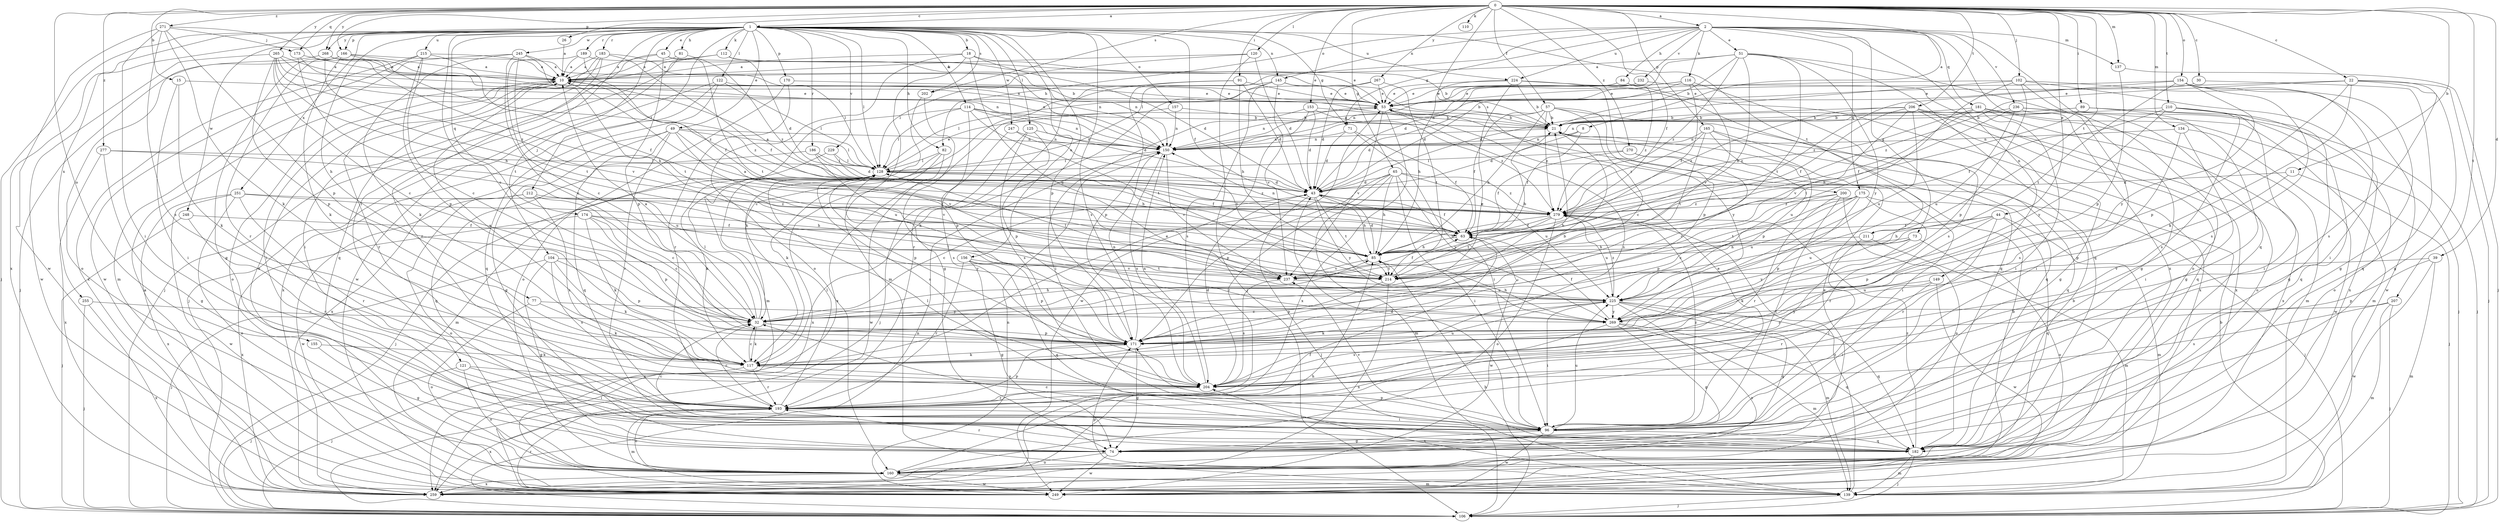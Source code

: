 strict digraph  {
0;
1;
2;
8;
10;
11;
15;
18;
21;
22;
26;
30;
32;
39;
43;
44;
45;
49;
51;
53;
57;
63;
65;
71;
73;
74;
77;
81;
82;
84;
85;
89;
91;
96;
102;
104;
106;
110;
112;
114;
116;
117;
120;
121;
122;
125;
128;
134;
137;
139;
145;
149;
150;
153;
154;
155;
156;
157;
160;
165;
166;
170;
171;
173;
174;
175;
181;
182;
183;
186;
189;
193;
200;
202;
204;
206;
207;
210;
211;
212;
214;
215;
224;
225;
229;
232;
236;
237;
245;
247;
248;
249;
251;
255;
259;
265;
267;
268;
269;
270;
271;
277;
279;
0 -> 1  [label=a];
0 -> 2  [label=a];
0 -> 8  [label=a];
0 -> 11  [label=b];
0 -> 15  [label=b];
0 -> 22  [label=c];
0 -> 26  [label=c];
0 -> 30  [label=c];
0 -> 39  [label=d];
0 -> 44  [label=e];
0 -> 57  [label=f];
0 -> 63  [label=f];
0 -> 65  [label=g];
0 -> 89  [label=i];
0 -> 91  [label=i];
0 -> 102  [label=j];
0 -> 110  [label=k];
0 -> 120  [label=l];
0 -> 134  [label=m];
0 -> 137  [label=m];
0 -> 153  [label=o];
0 -> 154  [label=o];
0 -> 155  [label=o];
0 -> 165  [label=p];
0 -> 166  [label=p];
0 -> 173  [label=q];
0 -> 200  [label=s];
0 -> 202  [label=s];
0 -> 206  [label=t];
0 -> 207  [label=t];
0 -> 210  [label=t];
0 -> 211  [label=t];
0 -> 265  [label=y];
0 -> 267  [label=y];
0 -> 268  [label=y];
0 -> 270  [label=z];
0 -> 271  [label=z];
0 -> 277  [label=z];
1 -> 18  [label=b];
1 -> 32  [label=c];
1 -> 45  [label=e];
1 -> 49  [label=e];
1 -> 63  [label=f];
1 -> 71  [label=g];
1 -> 77  [label=h];
1 -> 81  [label=h];
1 -> 82  [label=h];
1 -> 104  [label=j];
1 -> 106  [label=j];
1 -> 112  [label=k];
1 -> 114  [label=k];
1 -> 121  [label=l];
1 -> 122  [label=l];
1 -> 125  [label=l];
1 -> 128  [label=l];
1 -> 145  [label=n];
1 -> 156  [label=o];
1 -> 157  [label=o];
1 -> 166  [label=p];
1 -> 170  [label=p];
1 -> 171  [label=p];
1 -> 174  [label=q];
1 -> 183  [label=r];
1 -> 186  [label=r];
1 -> 189  [label=r];
1 -> 202  [label=s];
1 -> 204  [label=s];
1 -> 211  [label=t];
1 -> 212  [label=t];
1 -> 215  [label=u];
1 -> 224  [label=u];
1 -> 229  [label=v];
1 -> 245  [label=w];
1 -> 247  [label=w];
1 -> 248  [label=w];
1 -> 251  [label=x];
1 -> 255  [label=x];
1 -> 259  [label=x];
1 -> 268  [label=y];
2 -> 51  [label=e];
2 -> 71  [label=g];
2 -> 73  [label=g];
2 -> 82  [label=h];
2 -> 84  [label=h];
2 -> 116  [label=k];
2 -> 128  [label=l];
2 -> 137  [label=m];
2 -> 145  [label=n];
2 -> 149  [label=n];
2 -> 175  [label=q];
2 -> 181  [label=q];
2 -> 182  [label=q];
2 -> 224  [label=u];
2 -> 232  [label=v];
2 -> 236  [label=v];
2 -> 259  [label=x];
8 -> 43  [label=d];
8 -> 63  [label=f];
8 -> 150  [label=n];
10 -> 53  [label=e];
10 -> 96  [label=i];
10 -> 160  [label=o];
10 -> 193  [label=r];
10 -> 279  [label=z];
11 -> 43  [label=d];
11 -> 106  [label=j];
11 -> 171  [label=p];
15 -> 53  [label=e];
15 -> 96  [label=i];
15 -> 117  [label=k];
18 -> 10  [label=a];
18 -> 43  [label=d];
18 -> 53  [label=e];
18 -> 139  [label=m];
18 -> 160  [label=o];
18 -> 225  [label=u];
21 -> 150  [label=n];
22 -> 53  [label=e];
22 -> 74  [label=g];
22 -> 106  [label=j];
22 -> 117  [label=k];
22 -> 171  [label=p];
22 -> 204  [label=s];
22 -> 279  [label=z];
26 -> 10  [label=a];
30 -> 53  [label=e];
30 -> 182  [label=q];
32 -> 10  [label=a];
32 -> 21  [label=b];
32 -> 85  [label=h];
32 -> 117  [label=k];
32 -> 128  [label=l];
32 -> 171  [label=p];
39 -> 139  [label=m];
39 -> 171  [label=p];
39 -> 237  [label=v];
39 -> 249  [label=w];
43 -> 10  [label=a];
43 -> 32  [label=c];
43 -> 63  [label=f];
43 -> 85  [label=h];
43 -> 106  [label=j];
43 -> 214  [label=t];
43 -> 269  [label=y];
43 -> 279  [label=z];
44 -> 63  [label=f];
44 -> 85  [label=h];
44 -> 139  [label=m];
44 -> 171  [label=p];
44 -> 182  [label=q];
44 -> 193  [label=r];
44 -> 225  [label=u];
45 -> 10  [label=a];
45 -> 21  [label=b];
45 -> 96  [label=i];
45 -> 171  [label=p];
45 -> 214  [label=t];
49 -> 74  [label=g];
49 -> 128  [label=l];
49 -> 150  [label=n];
49 -> 182  [label=q];
49 -> 193  [label=r];
49 -> 225  [label=u];
49 -> 237  [label=v];
49 -> 259  [label=x];
51 -> 10  [label=a];
51 -> 21  [label=b];
51 -> 43  [label=d];
51 -> 85  [label=h];
51 -> 160  [label=o];
51 -> 182  [label=q];
51 -> 214  [label=t];
51 -> 269  [label=y];
51 -> 279  [label=z];
53 -> 21  [label=b];
53 -> 150  [label=n];
53 -> 204  [label=s];
53 -> 237  [label=v];
53 -> 259  [label=x];
57 -> 21  [label=b];
57 -> 32  [label=c];
57 -> 43  [label=d];
57 -> 63  [label=f];
57 -> 85  [label=h];
57 -> 182  [label=q];
57 -> 269  [label=y];
57 -> 279  [label=z];
63 -> 85  [label=h];
63 -> 150  [label=n];
63 -> 249  [label=w];
65 -> 43  [label=d];
65 -> 85  [label=h];
65 -> 96  [label=i];
65 -> 139  [label=m];
65 -> 171  [label=p];
65 -> 193  [label=r];
65 -> 225  [label=u];
65 -> 269  [label=y];
65 -> 279  [label=z];
71 -> 43  [label=d];
71 -> 63  [label=f];
71 -> 96  [label=i];
71 -> 150  [label=n];
73 -> 85  [label=h];
73 -> 117  [label=k];
73 -> 160  [label=o];
73 -> 193  [label=r];
73 -> 269  [label=y];
74 -> 160  [label=o];
74 -> 193  [label=r];
74 -> 249  [label=w];
77 -> 117  [label=k];
77 -> 160  [label=o];
77 -> 269  [label=y];
81 -> 10  [label=a];
81 -> 249  [label=w];
81 -> 279  [label=z];
82 -> 117  [label=k];
82 -> 128  [label=l];
82 -> 249  [label=w];
82 -> 259  [label=x];
84 -> 53  [label=e];
84 -> 150  [label=n];
84 -> 259  [label=x];
84 -> 279  [label=z];
85 -> 10  [label=a];
85 -> 43  [label=d];
85 -> 214  [label=t];
85 -> 237  [label=v];
89 -> 21  [label=b];
89 -> 74  [label=g];
89 -> 85  [label=h];
89 -> 150  [label=n];
89 -> 160  [label=o];
89 -> 182  [label=q];
91 -> 43  [label=d];
91 -> 53  [label=e];
91 -> 85  [label=h];
91 -> 171  [label=p];
91 -> 193  [label=r];
96 -> 32  [label=c];
96 -> 43  [label=d];
96 -> 53  [label=e];
96 -> 74  [label=g];
96 -> 128  [label=l];
96 -> 182  [label=q];
96 -> 225  [label=u];
96 -> 237  [label=v];
96 -> 249  [label=w];
96 -> 279  [label=z];
102 -> 43  [label=d];
102 -> 53  [label=e];
102 -> 74  [label=g];
102 -> 171  [label=p];
102 -> 214  [label=t];
102 -> 249  [label=w];
102 -> 259  [label=x];
104 -> 74  [label=g];
104 -> 106  [label=j];
104 -> 117  [label=k];
104 -> 171  [label=p];
104 -> 204  [label=s];
104 -> 214  [label=t];
106 -> 21  [label=b];
106 -> 85  [label=h];
106 -> 150  [label=n];
112 -> 10  [label=a];
112 -> 43  [label=d];
112 -> 53  [label=e];
112 -> 106  [label=j];
114 -> 21  [label=b];
114 -> 43  [label=d];
114 -> 128  [label=l];
114 -> 139  [label=m];
114 -> 150  [label=n];
114 -> 171  [label=p];
114 -> 214  [label=t];
116 -> 43  [label=d];
116 -> 53  [label=e];
116 -> 63  [label=f];
116 -> 150  [label=n];
116 -> 204  [label=s];
116 -> 237  [label=v];
117 -> 10  [label=a];
117 -> 32  [label=c];
117 -> 53  [label=e];
117 -> 106  [label=j];
117 -> 193  [label=r];
117 -> 204  [label=s];
117 -> 225  [label=u];
120 -> 10  [label=a];
120 -> 43  [label=d];
120 -> 106  [label=j];
120 -> 128  [label=l];
121 -> 96  [label=i];
121 -> 106  [label=j];
121 -> 160  [label=o];
121 -> 204  [label=s];
122 -> 53  [label=e];
122 -> 106  [label=j];
122 -> 128  [label=l];
122 -> 182  [label=q];
122 -> 259  [label=x];
125 -> 106  [label=j];
125 -> 150  [label=n];
125 -> 171  [label=p];
125 -> 204  [label=s];
128 -> 43  [label=d];
128 -> 53  [label=e];
128 -> 63  [label=f];
128 -> 106  [label=j];
128 -> 117  [label=k];
128 -> 171  [label=p];
128 -> 204  [label=s];
128 -> 279  [label=z];
134 -> 96  [label=i];
134 -> 150  [label=n];
134 -> 204  [label=s];
134 -> 249  [label=w];
137 -> 106  [label=j];
137 -> 171  [label=p];
139 -> 106  [label=j];
139 -> 171  [label=p];
139 -> 204  [label=s];
139 -> 279  [label=z];
145 -> 21  [label=b];
145 -> 32  [label=c];
145 -> 53  [label=e];
145 -> 117  [label=k];
145 -> 204  [label=s];
145 -> 237  [label=v];
149 -> 96  [label=i];
149 -> 193  [label=r];
149 -> 225  [label=u];
149 -> 249  [label=w];
150 -> 128  [label=l];
150 -> 204  [label=s];
150 -> 237  [label=v];
153 -> 21  [label=b];
153 -> 43  [label=d];
153 -> 96  [label=i];
153 -> 249  [label=w];
153 -> 279  [label=z];
154 -> 53  [label=e];
154 -> 74  [label=g];
154 -> 96  [label=i];
154 -> 204  [label=s];
154 -> 214  [label=t];
154 -> 269  [label=y];
154 -> 279  [label=z];
155 -> 74  [label=g];
155 -> 117  [label=k];
156 -> 74  [label=g];
156 -> 171  [label=p];
156 -> 182  [label=q];
156 -> 193  [label=r];
156 -> 237  [label=v];
157 -> 21  [label=b];
157 -> 150  [label=n];
157 -> 259  [label=x];
160 -> 21  [label=b];
160 -> 53  [label=e];
160 -> 63  [label=f];
160 -> 139  [label=m];
160 -> 249  [label=w];
160 -> 259  [label=x];
165 -> 150  [label=n];
165 -> 171  [label=p];
165 -> 182  [label=q];
165 -> 214  [label=t];
165 -> 225  [label=u];
165 -> 279  [label=z];
166 -> 10  [label=a];
166 -> 74  [label=g];
166 -> 106  [label=j];
166 -> 117  [label=k];
166 -> 150  [label=n];
166 -> 193  [label=r];
166 -> 279  [label=z];
170 -> 53  [label=e];
170 -> 160  [label=o];
170 -> 193  [label=r];
171 -> 21  [label=b];
171 -> 74  [label=g];
171 -> 117  [label=k];
171 -> 150  [label=n];
173 -> 10  [label=a];
173 -> 150  [label=n];
173 -> 214  [label=t];
174 -> 32  [label=c];
174 -> 63  [label=f];
174 -> 117  [label=k];
174 -> 171  [label=p];
174 -> 259  [label=x];
174 -> 269  [label=y];
175 -> 32  [label=c];
175 -> 106  [label=j];
175 -> 171  [label=p];
175 -> 193  [label=r];
175 -> 214  [label=t];
175 -> 225  [label=u];
175 -> 279  [label=z];
181 -> 21  [label=b];
181 -> 63  [label=f];
181 -> 96  [label=i];
181 -> 106  [label=j];
181 -> 139  [label=m];
181 -> 259  [label=x];
181 -> 279  [label=z];
182 -> 32  [label=c];
182 -> 106  [label=j];
182 -> 139  [label=m];
182 -> 171  [label=p];
182 -> 279  [label=z];
183 -> 10  [label=a];
183 -> 63  [label=f];
183 -> 128  [label=l];
183 -> 160  [label=o];
183 -> 182  [label=q];
183 -> 193  [label=r];
186 -> 43  [label=d];
186 -> 128  [label=l];
186 -> 182  [label=q];
186 -> 237  [label=v];
189 -> 10  [label=a];
189 -> 32  [label=c];
189 -> 63  [label=f];
189 -> 150  [label=n];
193 -> 32  [label=c];
193 -> 96  [label=i];
193 -> 128  [label=l];
193 -> 139  [label=m];
193 -> 160  [label=o];
193 -> 171  [label=p];
193 -> 259  [label=x];
200 -> 96  [label=i];
200 -> 160  [label=o];
200 -> 171  [label=p];
200 -> 193  [label=r];
200 -> 279  [label=z];
202 -> 74  [label=g];
202 -> 117  [label=k];
204 -> 43  [label=d];
204 -> 150  [label=n];
204 -> 193  [label=r];
206 -> 21  [label=b];
206 -> 63  [label=f];
206 -> 74  [label=g];
206 -> 160  [label=o];
206 -> 182  [label=q];
206 -> 225  [label=u];
206 -> 237  [label=v];
206 -> 279  [label=z];
207 -> 106  [label=j];
207 -> 139  [label=m];
207 -> 204  [label=s];
207 -> 269  [label=y];
210 -> 21  [label=b];
210 -> 63  [label=f];
210 -> 74  [label=g];
210 -> 96  [label=i];
210 -> 204  [label=s];
210 -> 269  [label=y];
211 -> 85  [label=h];
211 -> 96  [label=i];
211 -> 139  [label=m];
212 -> 32  [label=c];
212 -> 160  [label=o];
212 -> 204  [label=s];
212 -> 249  [label=w];
212 -> 279  [label=z];
214 -> 21  [label=b];
214 -> 171  [label=p];
214 -> 259  [label=x];
215 -> 10  [label=a];
215 -> 32  [label=c];
215 -> 63  [label=f];
215 -> 171  [label=p];
215 -> 249  [label=w];
215 -> 259  [label=x];
224 -> 21  [label=b];
224 -> 32  [label=c];
224 -> 53  [label=e];
224 -> 85  [label=h];
224 -> 171  [label=p];
224 -> 182  [label=q];
225 -> 32  [label=c];
225 -> 74  [label=g];
225 -> 96  [label=i];
225 -> 117  [label=k];
225 -> 139  [label=m];
225 -> 182  [label=q];
225 -> 259  [label=x];
225 -> 269  [label=y];
225 -> 279  [label=z];
229 -> 85  [label=h];
229 -> 128  [label=l];
229 -> 139  [label=m];
232 -> 53  [label=e];
232 -> 150  [label=n];
232 -> 259  [label=x];
236 -> 21  [label=b];
236 -> 96  [label=i];
236 -> 106  [label=j];
236 -> 139  [label=m];
236 -> 214  [label=t];
236 -> 225  [label=u];
237 -> 63  [label=f];
237 -> 128  [label=l];
237 -> 204  [label=s];
237 -> 225  [label=u];
245 -> 10  [label=a];
245 -> 32  [label=c];
245 -> 117  [label=k];
245 -> 139  [label=m];
245 -> 214  [label=t];
245 -> 237  [label=v];
247 -> 150  [label=n];
247 -> 204  [label=s];
247 -> 214  [label=t];
248 -> 63  [label=f];
248 -> 106  [label=j];
248 -> 193  [label=r];
249 -> 21  [label=b];
249 -> 150  [label=n];
249 -> 193  [label=r];
251 -> 85  [label=h];
251 -> 160  [label=o];
251 -> 193  [label=r];
251 -> 249  [label=w];
251 -> 259  [label=x];
251 -> 279  [label=z];
255 -> 32  [label=c];
255 -> 106  [label=j];
255 -> 259  [label=x];
259 -> 10  [label=a];
259 -> 85  [label=h];
265 -> 10  [label=a];
265 -> 32  [label=c];
265 -> 53  [label=e];
265 -> 85  [label=h];
265 -> 150  [label=n];
265 -> 171  [label=p];
265 -> 249  [label=w];
265 -> 279  [label=z];
267 -> 43  [label=d];
267 -> 53  [label=e];
267 -> 128  [label=l];
267 -> 214  [label=t];
268 -> 10  [label=a];
268 -> 21  [label=b];
268 -> 85  [label=h];
268 -> 160  [label=o];
268 -> 214  [label=t];
269 -> 63  [label=f];
269 -> 74  [label=g];
269 -> 85  [label=h];
269 -> 128  [label=l];
269 -> 139  [label=m];
269 -> 182  [label=q];
269 -> 204  [label=s];
270 -> 32  [label=c];
270 -> 63  [label=f];
270 -> 96  [label=i];
270 -> 128  [label=l];
271 -> 96  [label=i];
271 -> 117  [label=k];
271 -> 150  [label=n];
271 -> 171  [label=p];
271 -> 204  [label=s];
271 -> 249  [label=w];
271 -> 173  [label=j];
277 -> 74  [label=g];
277 -> 128  [label=l];
277 -> 225  [label=u];
277 -> 259  [label=x];
279 -> 63  [label=f];
279 -> 85  [label=h];
279 -> 160  [label=o];
279 -> 214  [label=t];
279 -> 225  [label=u];
}
